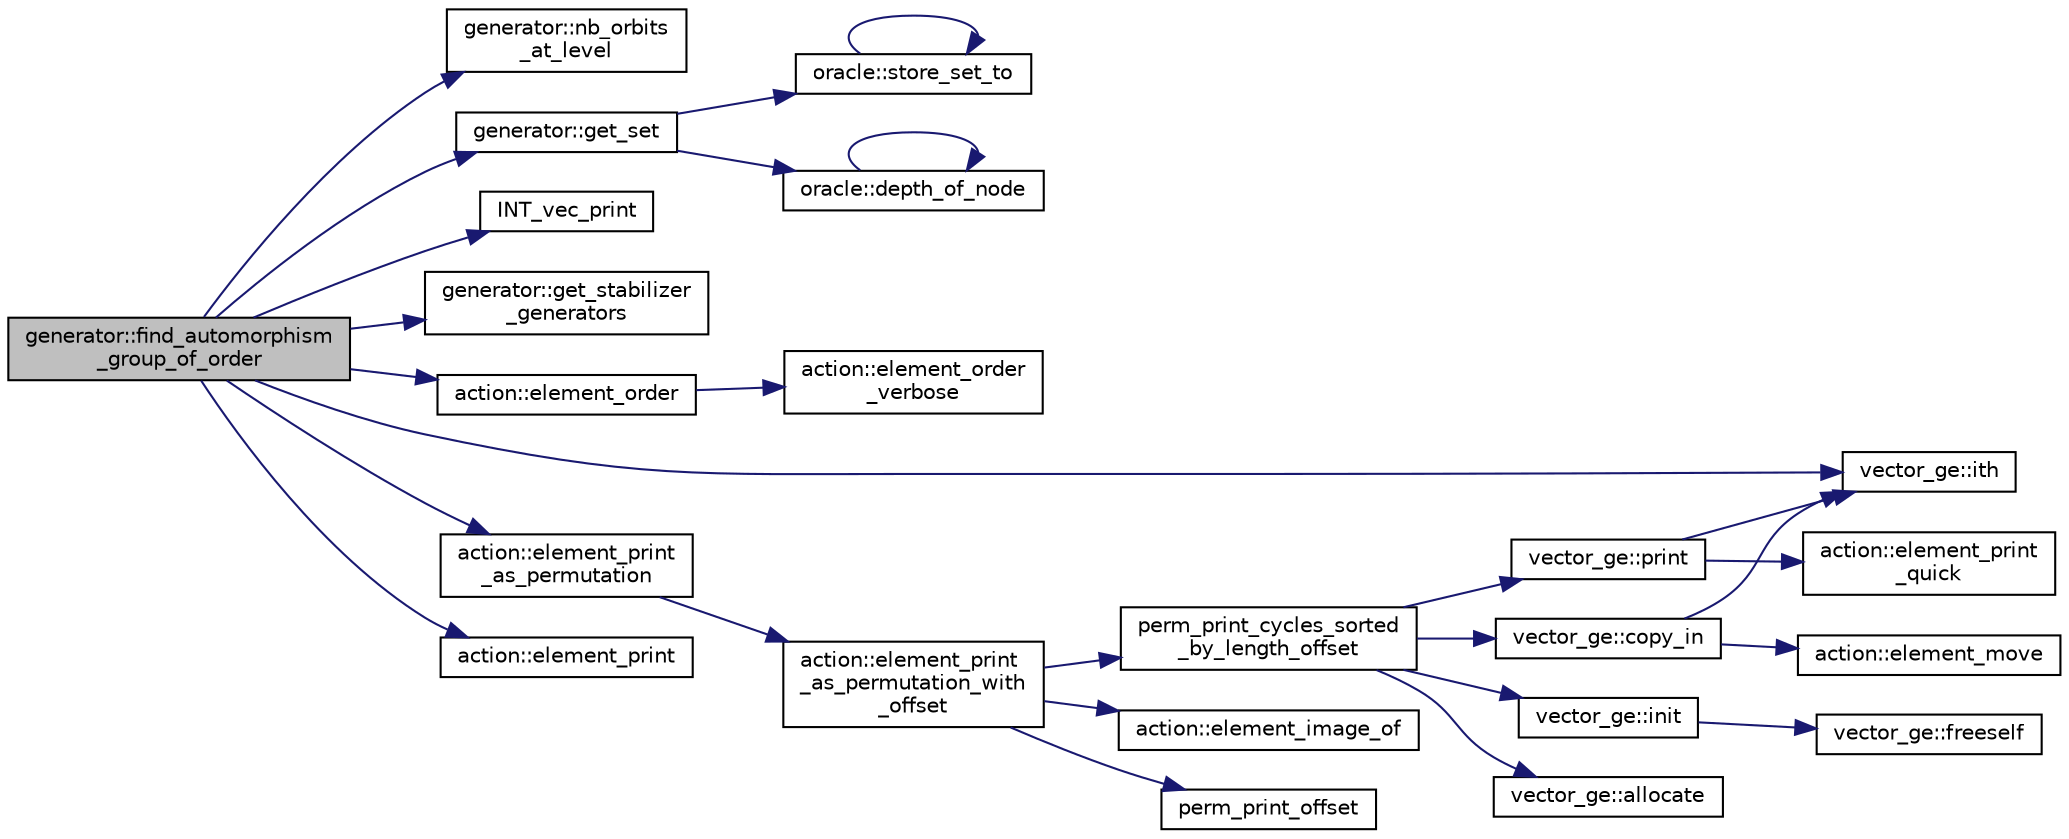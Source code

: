 digraph "generator::find_automorphism_group_of_order"
{
  edge [fontname="Helvetica",fontsize="10",labelfontname="Helvetica",labelfontsize="10"];
  node [fontname="Helvetica",fontsize="10",shape=record];
  rankdir="LR";
  Node7737 [label="generator::find_automorphism\l_group_of_order",height=0.2,width=0.4,color="black", fillcolor="grey75", style="filled", fontcolor="black"];
  Node7737 -> Node7738 [color="midnightblue",fontsize="10",style="solid",fontname="Helvetica"];
  Node7738 [label="generator::nb_orbits\l_at_level",height=0.2,width=0.4,color="black", fillcolor="white", style="filled",URL="$d7/d73/classgenerator.html#a020f3d8378448310d044a4a24fadf301"];
  Node7737 -> Node7739 [color="midnightblue",fontsize="10",style="solid",fontname="Helvetica"];
  Node7739 [label="generator::get_set",height=0.2,width=0.4,color="black", fillcolor="white", style="filled",URL="$d7/d73/classgenerator.html#ad17922da9bcefd923c0b85b70bd7af67"];
  Node7739 -> Node7740 [color="midnightblue",fontsize="10",style="solid",fontname="Helvetica"];
  Node7740 [label="oracle::depth_of_node",height=0.2,width=0.4,color="black", fillcolor="white", style="filled",URL="$d7/da7/classoracle.html#a022e34d01ca887785e17c9f3fb25193e"];
  Node7740 -> Node7740 [color="midnightblue",fontsize="10",style="solid",fontname="Helvetica"];
  Node7739 -> Node7741 [color="midnightblue",fontsize="10",style="solid",fontname="Helvetica"];
  Node7741 [label="oracle::store_set_to",height=0.2,width=0.4,color="black", fillcolor="white", style="filled",URL="$d7/da7/classoracle.html#a4489d03d342f31d1e64632ce4d0e700d"];
  Node7741 -> Node7741 [color="midnightblue",fontsize="10",style="solid",fontname="Helvetica"];
  Node7737 -> Node7742 [color="midnightblue",fontsize="10",style="solid",fontname="Helvetica"];
  Node7742 [label="INT_vec_print",height=0.2,width=0.4,color="black", fillcolor="white", style="filled",URL="$df/dbf/sajeeb_8_c.html#a79a5901af0b47dd0d694109543c027fe"];
  Node7737 -> Node7743 [color="midnightblue",fontsize="10",style="solid",fontname="Helvetica"];
  Node7743 [label="generator::get_stabilizer\l_generators",height=0.2,width=0.4,color="black", fillcolor="white", style="filled",URL="$d7/d73/classgenerator.html#a744da633f741e1aa27701fe9d203d564"];
  Node7737 -> Node7744 [color="midnightblue",fontsize="10",style="solid",fontname="Helvetica"];
  Node7744 [label="action::element_order",height=0.2,width=0.4,color="black", fillcolor="white", style="filled",URL="$d2/d86/classaction.html#a50046bf5383ee5febe5a882677626d34"];
  Node7744 -> Node7745 [color="midnightblue",fontsize="10",style="solid",fontname="Helvetica"];
  Node7745 [label="action::element_order\l_verbose",height=0.2,width=0.4,color="black", fillcolor="white", style="filled",URL="$d2/d86/classaction.html#add2dfd7b5222e51853d8f8dfd53eb95d"];
  Node7737 -> Node7746 [color="midnightblue",fontsize="10",style="solid",fontname="Helvetica"];
  Node7746 [label="vector_ge::ith",height=0.2,width=0.4,color="black", fillcolor="white", style="filled",URL="$d4/d6e/classvector__ge.html#a1ff002e8b746a9beb119d57dcd4a15ff"];
  Node7737 -> Node7747 [color="midnightblue",fontsize="10",style="solid",fontname="Helvetica"];
  Node7747 [label="action::element_print",height=0.2,width=0.4,color="black", fillcolor="white", style="filled",URL="$d2/d86/classaction.html#ae38c3ef3c1125213733d63c6fc3c40cd"];
  Node7737 -> Node7748 [color="midnightblue",fontsize="10",style="solid",fontname="Helvetica"];
  Node7748 [label="action::element_print\l_as_permutation",height=0.2,width=0.4,color="black", fillcolor="white", style="filled",URL="$d2/d86/classaction.html#a2975618a8203187b688a67c947150bb8"];
  Node7748 -> Node7749 [color="midnightblue",fontsize="10",style="solid",fontname="Helvetica"];
  Node7749 [label="action::element_print\l_as_permutation_with\l_offset",height=0.2,width=0.4,color="black", fillcolor="white", style="filled",URL="$d2/d86/classaction.html#addd61d869434abaad431124a6d858396"];
  Node7749 -> Node7750 [color="midnightblue",fontsize="10",style="solid",fontname="Helvetica"];
  Node7750 [label="action::element_image_of",height=0.2,width=0.4,color="black", fillcolor="white", style="filled",URL="$d2/d86/classaction.html#ae09559d4537a048fc860f8a74a31393d"];
  Node7749 -> Node7751 [color="midnightblue",fontsize="10",style="solid",fontname="Helvetica"];
  Node7751 [label="perm_print_offset",height=0.2,width=0.4,color="black", fillcolor="white", style="filled",URL="$d2/d7c/combinatorics_8_c.html#ab87deef2ba9e4d2ce386a19eeaffecf3"];
  Node7749 -> Node7752 [color="midnightblue",fontsize="10",style="solid",fontname="Helvetica"];
  Node7752 [label="perm_print_cycles_sorted\l_by_length_offset",height=0.2,width=0.4,color="black", fillcolor="white", style="filled",URL="$d5/d90/action__global_8_c.html#a9d1f2e34879c04dbc45d08984a8066e3"];
  Node7752 -> Node7753 [color="midnightblue",fontsize="10",style="solid",fontname="Helvetica"];
  Node7753 [label="vector_ge::init",height=0.2,width=0.4,color="black", fillcolor="white", style="filled",URL="$d4/d6e/classvector__ge.html#afe1d6befd1f1501e6be34afbaa9d30a8"];
  Node7753 -> Node7754 [color="midnightblue",fontsize="10",style="solid",fontname="Helvetica"];
  Node7754 [label="vector_ge::freeself",height=0.2,width=0.4,color="black", fillcolor="white", style="filled",URL="$d4/d6e/classvector__ge.html#aa002e4b715cc73a9b8b367d29700b452"];
  Node7752 -> Node7755 [color="midnightblue",fontsize="10",style="solid",fontname="Helvetica"];
  Node7755 [label="vector_ge::allocate",height=0.2,width=0.4,color="black", fillcolor="white", style="filled",URL="$d4/d6e/classvector__ge.html#a35b062a9201b30f0a87bf87702d243ae"];
  Node7752 -> Node7756 [color="midnightblue",fontsize="10",style="solid",fontname="Helvetica"];
  Node7756 [label="vector_ge::copy_in",height=0.2,width=0.4,color="black", fillcolor="white", style="filled",URL="$d4/d6e/classvector__ge.html#ad02ebf2d4e8bbf095685aea921999145"];
  Node7756 -> Node7746 [color="midnightblue",fontsize="10",style="solid",fontname="Helvetica"];
  Node7756 -> Node7757 [color="midnightblue",fontsize="10",style="solid",fontname="Helvetica"];
  Node7757 [label="action::element_move",height=0.2,width=0.4,color="black", fillcolor="white", style="filled",URL="$d2/d86/classaction.html#a550947491bbb534d3d7951f50198a874"];
  Node7752 -> Node7758 [color="midnightblue",fontsize="10",style="solid",fontname="Helvetica"];
  Node7758 [label="vector_ge::print",height=0.2,width=0.4,color="black", fillcolor="white", style="filled",URL="$d4/d6e/classvector__ge.html#a0d260cce035c20b32d7989c50670aa8a"];
  Node7758 -> Node7759 [color="midnightblue",fontsize="10",style="solid",fontname="Helvetica"];
  Node7759 [label="action::element_print\l_quick",height=0.2,width=0.4,color="black", fillcolor="white", style="filled",URL="$d2/d86/classaction.html#a4844680cf6750396f76494a28655265b"];
  Node7758 -> Node7746 [color="midnightblue",fontsize="10",style="solid",fontname="Helvetica"];
}
